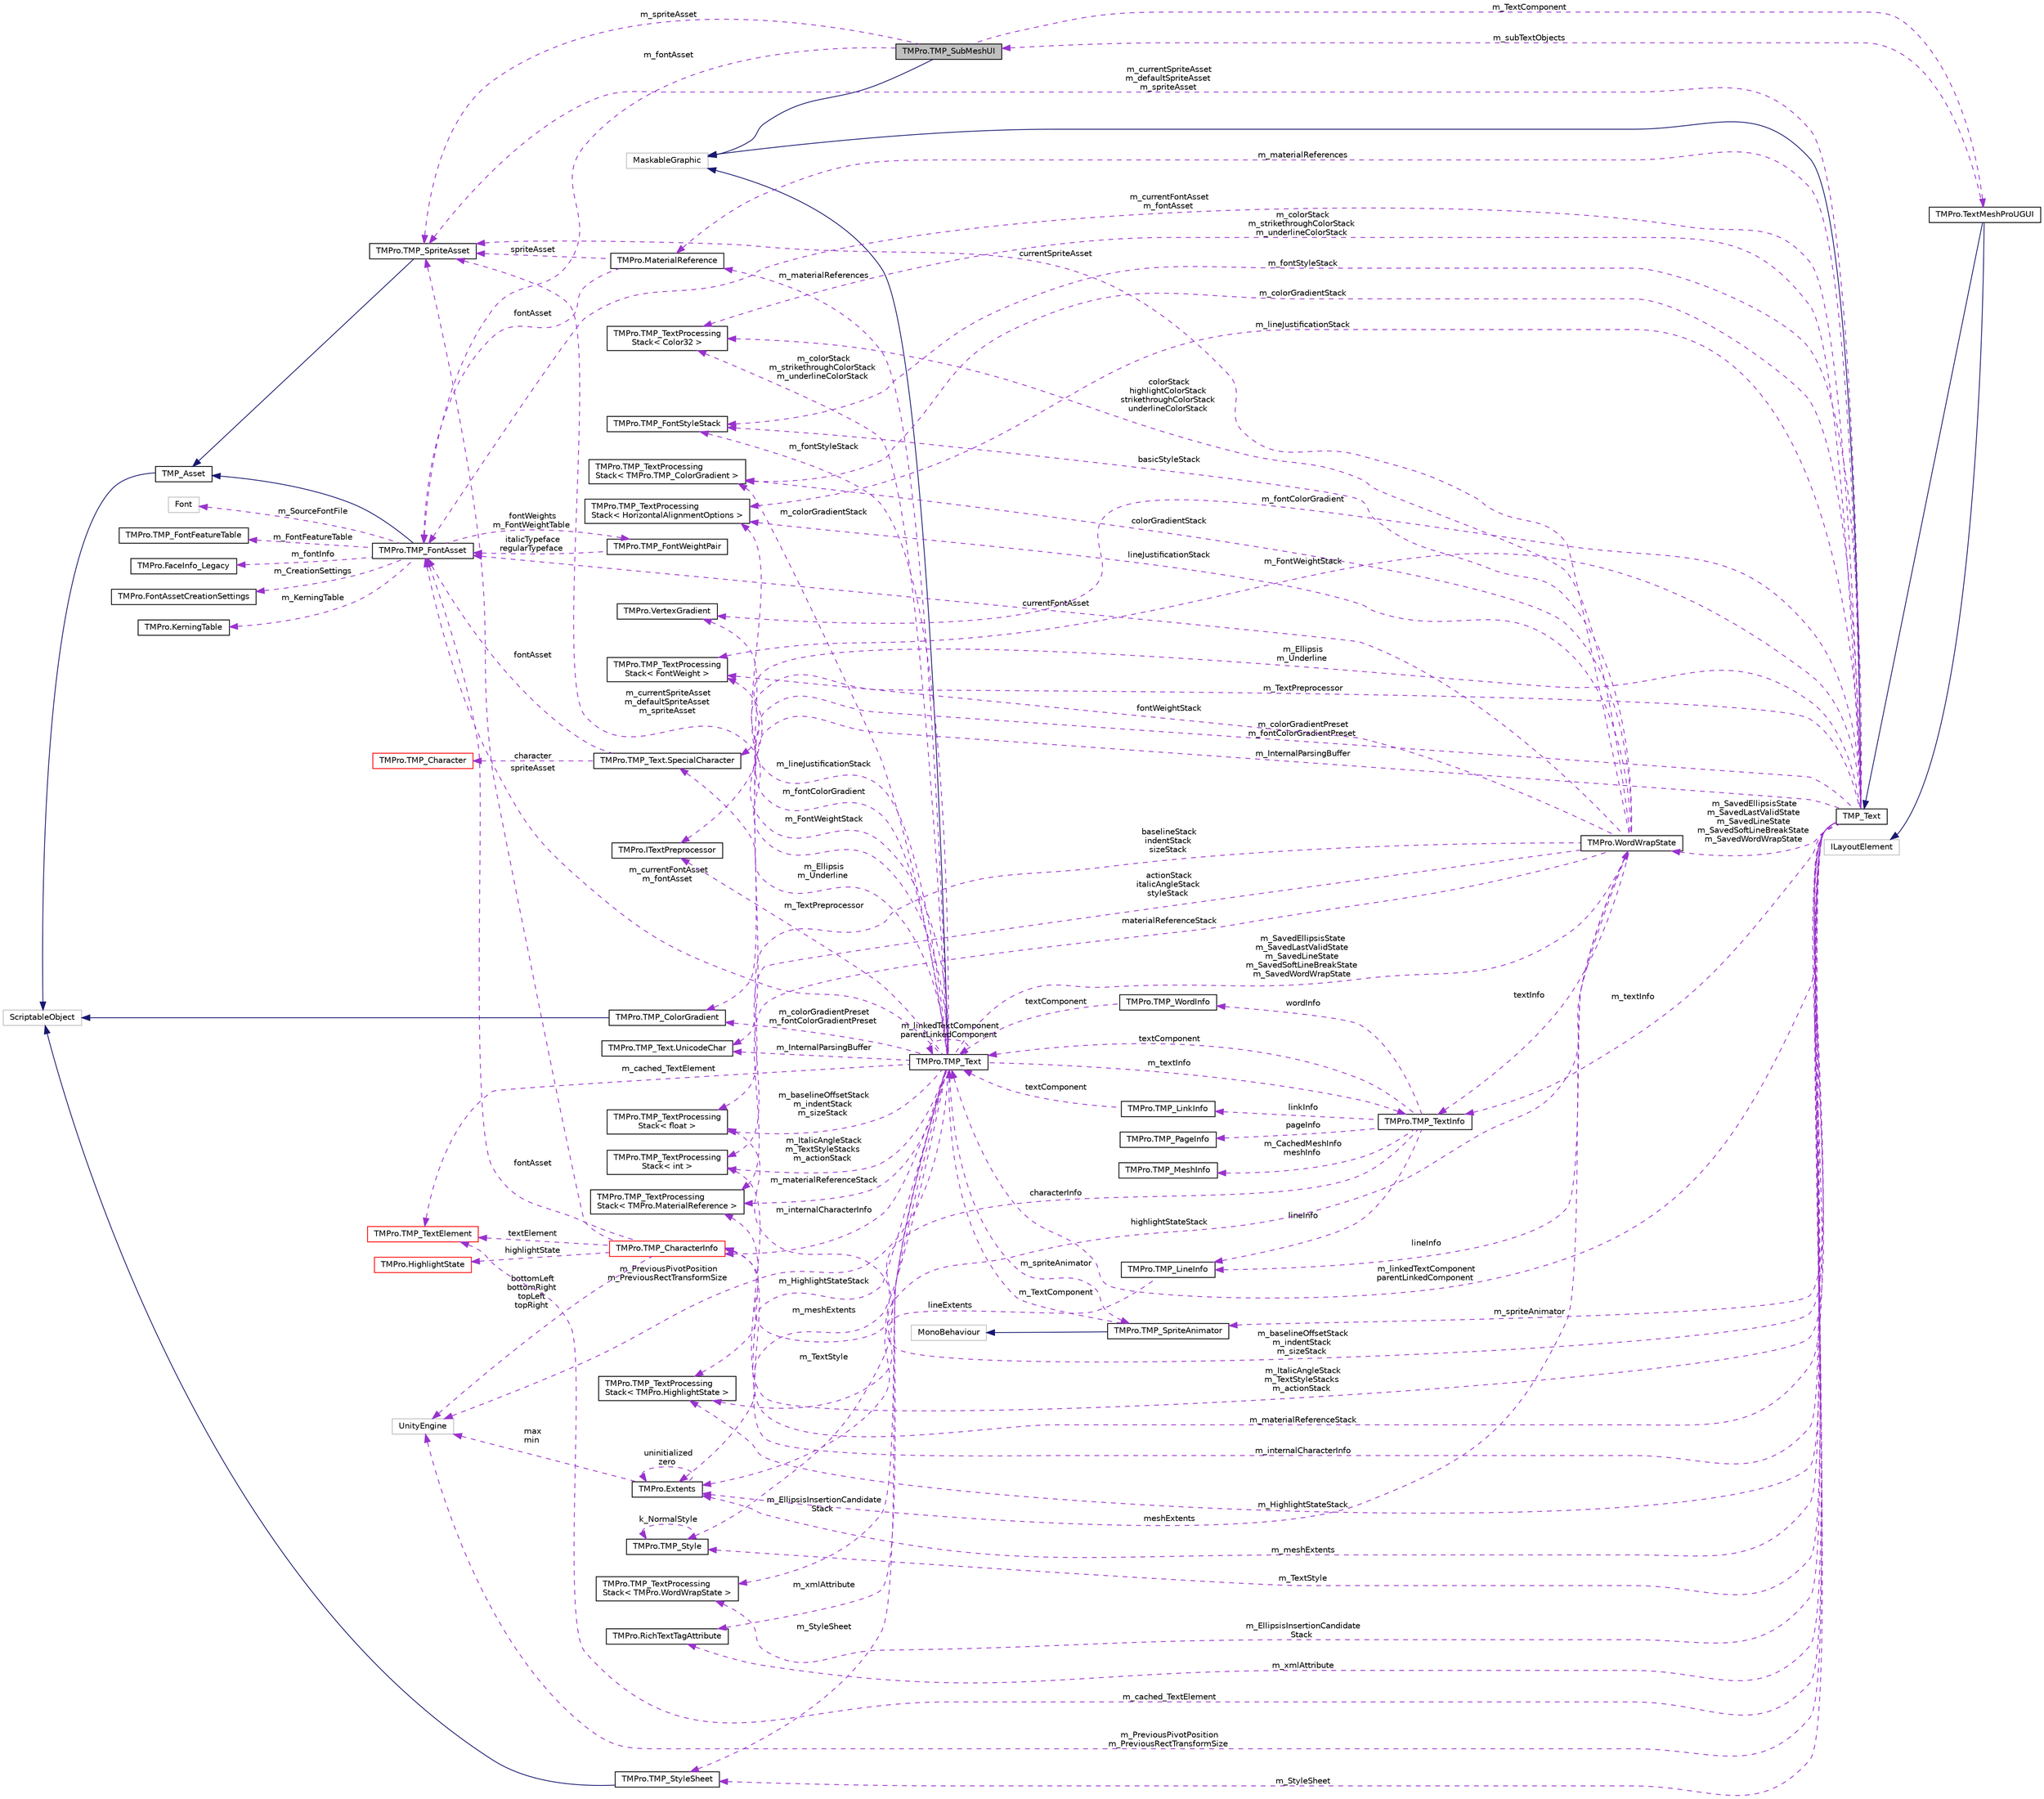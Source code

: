 digraph "TMPro.TMP_SubMeshUI"
{
 // LATEX_PDF_SIZE
  edge [fontname="Helvetica",fontsize="10",labelfontname="Helvetica",labelfontsize="10"];
  node [fontname="Helvetica",fontsize="10",shape=record];
  rankdir="LR";
  Node1 [label="TMPro.TMP_SubMeshUI",height=0.2,width=0.4,color="black", fillcolor="grey75", style="filled", fontcolor="black",tooltip=" "];
  Node2 -> Node1 [dir="back",color="midnightblue",fontsize="10",style="solid",fontname="Helvetica"];
  Node2 [label="MaskableGraphic",height=0.2,width=0.4,color="grey75", fillcolor="white", style="filled",tooltip=" "];
  Node3 -> Node1 [dir="back",color="darkorchid3",fontsize="10",style="dashed",label=" m_fontAsset" ,fontname="Helvetica"];
  Node3 [label="TMPro.TMP_FontAsset",height=0.2,width=0.4,color="black", fillcolor="white", style="filled",URL="$class_t_m_pro_1_1_t_m_p___font_asset.html",tooltip=" "];
  Node4 -> Node3 [dir="back",color="midnightblue",fontsize="10",style="solid",fontname="Helvetica"];
  Node4 [label="TMP_Asset",height=0.2,width=0.4,color="black", fillcolor="white", style="filled",URL="$class_t_m_pro_1_1_t_m_p___asset.html",tooltip=" "];
  Node5 -> Node4 [dir="back",color="midnightblue",fontsize="10",style="solid",fontname="Helvetica"];
  Node5 [label="ScriptableObject",height=0.2,width=0.4,color="grey75", fillcolor="white", style="filled",tooltip=" "];
  Node6 -> Node3 [dir="back",color="darkorchid3",fontsize="10",style="dashed",label=" m_CreationSettings" ,fontname="Helvetica"];
  Node6 [label="TMPro.FontAssetCreationSettings",height=0.2,width=0.4,color="black", fillcolor="white", style="filled",URL="$struct_t_m_pro_1_1_font_asset_creation_settings.html",tooltip=" "];
  Node7 -> Node3 [dir="back",color="darkorchid3",fontsize="10",style="dashed",label=" m_KerningTable" ,fontname="Helvetica"];
  Node7 [label="TMPro.KerningTable",height=0.2,width=0.4,color="black", fillcolor="white", style="filled",URL="$class_t_m_pro_1_1_kerning_table.html",tooltip=" "];
  Node8 -> Node3 [dir="back",color="darkorchid3",fontsize="10",style="dashed",label=" fontWeights\nm_FontWeightTable" ,fontname="Helvetica"];
  Node8 [label="TMPro.TMP_FontWeightPair",height=0.2,width=0.4,color="black", fillcolor="white", style="filled",URL="$struct_t_m_pro_1_1_t_m_p___font_weight_pair.html",tooltip="Contains the font assets for the regular and italic styles associated with a given font weight."];
  Node3 -> Node8 [dir="back",color="darkorchid3",fontsize="10",style="dashed",label=" italicTypeface\nregularTypeface" ,fontname="Helvetica"];
  Node9 -> Node3 [dir="back",color="darkorchid3",fontsize="10",style="dashed",label=" m_SourceFontFile" ,fontname="Helvetica"];
  Node9 [label="Font",height=0.2,width=0.4,color="grey75", fillcolor="white", style="filled",tooltip=" "];
  Node10 -> Node3 [dir="back",color="darkorchid3",fontsize="10",style="dashed",label=" m_FontFeatureTable" ,fontname="Helvetica"];
  Node10 [label="TMPro.TMP_FontFeatureTable",height=0.2,width=0.4,color="black", fillcolor="white", style="filled",URL="$class_t_m_pro_1_1_t_m_p___font_feature_table.html",tooltip="Table that contains the various font features available for the given font asset."];
  Node11 -> Node3 [dir="back",color="darkorchid3",fontsize="10",style="dashed",label=" m_fontInfo" ,fontname="Helvetica"];
  Node11 [label="TMPro.FaceInfo_Legacy",height=0.2,width=0.4,color="black", fillcolor="white", style="filled",URL="$class_t_m_pro_1_1_face_info___legacy.html",tooltip="Class that contains the basic information about the font."];
  Node12 -> Node1 [dir="back",color="darkorchid3",fontsize="10",style="dashed",label=" m_TextComponent" ,fontname="Helvetica"];
  Node12 [label="TMPro.TextMeshProUGUI",height=0.2,width=0.4,color="black", fillcolor="white", style="filled",URL="$class_t_m_pro_1_1_text_mesh_pro_u_g_u_i.html",tooltip=" "];
  Node13 -> Node12 [dir="back",color="midnightblue",fontsize="10",style="solid",fontname="Helvetica"];
  Node13 [label="TMP_Text",height=0.2,width=0.4,color="black", fillcolor="white", style="filled",URL="$class_t_m_pro_1_1_t_m_p___text.html",tooltip="Base class which contains common properties and functions shared between the TextMeshPro and TextMesh..."];
  Node2 -> Node13 [dir="back",color="midnightblue",fontsize="10",style="solid",fontname="Helvetica"];
  Node14 -> Node13 [dir="back",color="darkorchid3",fontsize="10",style="dashed",label=" m_fontStyleStack" ,fontname="Helvetica"];
  Node14 [label="TMPro.TMP_FontStyleStack",height=0.2,width=0.4,color="black", fillcolor="white", style="filled",URL="$struct_t_m_pro_1_1_t_m_p___font_style_stack.html",tooltip="Structure used to track basic XML tags which are binary (on / off)"];
  Node15 -> Node13 [dir="back",color="darkorchid3",fontsize="10",style="dashed",label=" m_colorGradientStack" ,fontname="Helvetica"];
  Node15 [label="TMPro.TMP_TextProcessing\lStack\< TMPro.TMP_ColorGradient \>",height=0.2,width=0.4,color="black", fillcolor="white", style="filled",URL="$struct_t_m_pro_1_1_t_m_p___text_processing_stack.html",tooltip=" "];
  Node16 -> Node13 [dir="back",color="darkorchid3",fontsize="10",style="dashed",label=" m_InternalParsingBuffer" ,fontname="Helvetica"];
  Node16 [label="TMPro.TMP_Text.UnicodeChar",height=0.2,width=0.4,color="black", fillcolor="white", style="filled",URL="$struct_t_m_pro_1_1_t_m_p___text_1_1_unicode_char.html",tooltip=" "];
  Node17 -> Node13 [dir="back",color="darkorchid3",fontsize="10",style="dashed",label=" m_lineJustificationStack" ,fontname="Helvetica"];
  Node17 [label="TMPro.TMP_TextProcessing\lStack\< HorizontalAlignmentOptions \>",height=0.2,width=0.4,color="black", fillcolor="white", style="filled",URL="$struct_t_m_pro_1_1_t_m_p___text_processing_stack.html",tooltip=" "];
  Node18 -> Node13 [dir="back",color="darkorchid3",fontsize="10",style="dashed",label=" m_materialReferences" ,fontname="Helvetica"];
  Node18 [label="TMPro.MaterialReference",height=0.2,width=0.4,color="black", fillcolor="white", style="filled",URL="$struct_t_m_pro_1_1_material_reference.html",tooltip=" "];
  Node3 -> Node18 [dir="back",color="darkorchid3",fontsize="10",style="dashed",label=" fontAsset" ,fontname="Helvetica"];
  Node19 -> Node18 [dir="back",color="darkorchid3",fontsize="10",style="dashed",label=" spriteAsset" ,fontname="Helvetica"];
  Node19 [label="TMPro.TMP_SpriteAsset",height=0.2,width=0.4,color="black", fillcolor="white", style="filled",URL="$class_t_m_pro_1_1_t_m_p___sprite_asset.html",tooltip=" "];
  Node4 -> Node19 [dir="back",color="midnightblue",fontsize="10",style="solid",fontname="Helvetica"];
  Node20 -> Node13 [dir="back",color="darkorchid3",fontsize="10",style="dashed",label=" m_textInfo" ,fontname="Helvetica"];
  Node20 [label="TMPro.TMP_TextInfo",height=0.2,width=0.4,color="black", fillcolor="white", style="filled",URL="$class_t_m_pro_1_1_t_m_p___text_info.html",tooltip="Class which contains information about every element contained within the text object."];
  Node21 -> Node20 [dir="back",color="darkorchid3",fontsize="10",style="dashed",label=" linkInfo" ,fontname="Helvetica"];
  Node21 [label="TMPro.TMP_LinkInfo",height=0.2,width=0.4,color="black", fillcolor="white", style="filled",URL="$struct_t_m_pro_1_1_t_m_p___link_info.html",tooltip="Structure containing information about individual links contained in the text object."];
  Node22 -> Node21 [dir="back",color="darkorchid3",fontsize="10",style="dashed",label=" textComponent" ,fontname="Helvetica"];
  Node22 [label="TMPro.TMP_Text",height=0.2,width=0.4,color="black", fillcolor="white", style="filled",URL="$class_t_m_pro_1_1_t_m_p___text.html",tooltip="Base class which contains common properties and functions shared between the TextMeshPro and TextMesh..."];
  Node2 -> Node22 [dir="back",color="midnightblue",fontsize="10",style="solid",fontname="Helvetica"];
  Node14 -> Node22 [dir="back",color="darkorchid3",fontsize="10",style="dashed",label=" m_fontStyleStack" ,fontname="Helvetica"];
  Node15 -> Node22 [dir="back",color="darkorchid3",fontsize="10",style="dashed",label=" m_colorGradientStack" ,fontname="Helvetica"];
  Node16 -> Node22 [dir="back",color="darkorchid3",fontsize="10",style="dashed",label=" m_InternalParsingBuffer" ,fontname="Helvetica"];
  Node17 -> Node22 [dir="back",color="darkorchid3",fontsize="10",style="dashed",label=" m_lineJustificationStack" ,fontname="Helvetica"];
  Node18 -> Node22 [dir="back",color="darkorchid3",fontsize="10",style="dashed",label=" m_materialReferences" ,fontname="Helvetica"];
  Node20 -> Node22 [dir="back",color="darkorchid3",fontsize="10",style="dashed",label=" m_textInfo" ,fontname="Helvetica"];
  Node23 -> Node22 [dir="back",color="darkorchid3",fontsize="10",style="dashed",label=" m_meshExtents" ,fontname="Helvetica"];
  Node23 [label="TMPro.Extents",height=0.2,width=0.4,color="black", fillcolor="white", style="filled",URL="$struct_t_m_pro_1_1_extents.html",tooltip=" "];
  Node23 -> Node23 [dir="back",color="darkorchid3",fontsize="10",style="dashed",label=" uninitialized\nzero" ,fontname="Helvetica"];
  Node24 -> Node23 [dir="back",color="darkorchid3",fontsize="10",style="dashed",label=" max\nmin" ,fontname="Helvetica"];
  Node24 [label="UnityEngine",height=0.2,width=0.4,color="grey75", fillcolor="white", style="filled",tooltip=" "];
  Node3 -> Node22 [dir="back",color="darkorchid3",fontsize="10",style="dashed",label=" m_currentFontAsset\nm_fontAsset" ,fontname="Helvetica"];
  Node24 -> Node22 [dir="back",color="darkorchid3",fontsize="10",style="dashed",label=" m_PreviousPivotPosition\nm_PreviousRectTransformSize" ,fontname="Helvetica"];
  Node25 -> Node22 [dir="back",color="darkorchid3",fontsize="10",style="dashed",label=" m_StyleSheet" ,fontname="Helvetica"];
  Node25 [label="TMPro.TMP_StyleSheet",height=0.2,width=0.4,color="black", fillcolor="white", style="filled",URL="$class_t_m_pro_1_1_t_m_p___style_sheet.html",tooltip=" "];
  Node5 -> Node25 [dir="back",color="midnightblue",fontsize="10",style="solid",fontname="Helvetica"];
  Node26 -> Node22 [dir="back",color="darkorchid3",fontsize="10",style="dashed",label=" m_fontColorGradient" ,fontname="Helvetica"];
  Node26 [label="TMPro.VertexGradient",height=0.2,width=0.4,color="black", fillcolor="white", style="filled",URL="$struct_t_m_pro_1_1_vertex_gradient.html",tooltip="TMP custom data type to represent 32 bit characters."];
  Node27 -> Node22 [dir="back",color="darkorchid3",fontsize="10",style="dashed",label=" m_Ellipsis\nm_Underline" ,fontname="Helvetica"];
  Node27 [label="TMPro.TMP_Text.SpecialCharacter",height=0.2,width=0.4,color="black", fillcolor="white", style="filled",URL="$struct_t_m_pro_1_1_t_m_p___text_1_1_special_character.html",tooltip=" "];
  Node3 -> Node27 [dir="back",color="darkorchid3",fontsize="10",style="dashed",label=" fontAsset" ,fontname="Helvetica"];
  Node28 -> Node27 [dir="back",color="darkorchid3",fontsize="10",style="dashed",label=" character" ,fontname="Helvetica"];
  Node28 [label="TMPro.TMP_Character",height=0.2,width=0.4,color="red", fillcolor="white", style="filled",URL="$class_t_m_pro_1_1_t_m_p___character.html",tooltip="A basic element of text."];
  Node22 -> Node22 [dir="back",color="darkorchid3",fontsize="10",style="dashed",label=" m_linkedTextComponent\nparentLinkedComponent" ,fontname="Helvetica"];
  Node31 -> Node22 [dir="back",color="darkorchid3",fontsize="10",style="dashed",label=" m_TextPreprocessor" ,fontname="Helvetica"];
  Node31 [label="TMPro.ITextPreprocessor",height=0.2,width=0.4,color="black", fillcolor="white", style="filled",URL="$interface_t_m_pro_1_1_i_text_preprocessor.html",tooltip="Interface used for preprocessing and shaping of text."];
  Node32 -> Node22 [dir="back",color="darkorchid3",fontsize="10",style="dashed",label=" m_colorStack\nm_strikethroughColorStack\nm_underlineColorStack" ,fontname="Helvetica"];
  Node32 [label="TMPro.TMP_TextProcessing\lStack\< Color32 \>",height=0.2,width=0.4,color="black", fillcolor="white", style="filled",URL="$struct_t_m_pro_1_1_t_m_p___text_processing_stack.html",tooltip=" "];
  Node33 -> Node22 [dir="back",color="darkorchid3",fontsize="10",style="dashed",label=" m_colorGradientPreset\nm_fontColorGradientPreset" ,fontname="Helvetica"];
  Node33 [label="TMPro.TMP_ColorGradient",height=0.2,width=0.4,color="black", fillcolor="white", style="filled",URL="$class_t_m_pro_1_1_t_m_p___color_gradient.html",tooltip=" "];
  Node5 -> Node33 [dir="back",color="midnightblue",fontsize="10",style="solid",fontname="Helvetica"];
  Node34 -> Node22 [dir="back",color="darkorchid3",fontsize="10",style="dashed",label=" m_spriteAnimator" ,fontname="Helvetica"];
  Node34 [label="TMPro.TMP_SpriteAnimator",height=0.2,width=0.4,color="black", fillcolor="white", style="filled",URL="$class_t_m_pro_1_1_t_m_p___sprite_animator.html",tooltip=" "];
  Node35 -> Node34 [dir="back",color="midnightblue",fontsize="10",style="solid",fontname="Helvetica"];
  Node35 [label="MonoBehaviour",height=0.2,width=0.4,color="grey75", fillcolor="white", style="filled",tooltip=" "];
  Node22 -> Node34 [dir="back",color="darkorchid3",fontsize="10",style="dashed",label=" m_TextComponent" ,fontname="Helvetica"];
  Node36 -> Node22 [dir="back",color="darkorchid3",fontsize="10",style="dashed",label=" m_FontWeightStack" ,fontname="Helvetica"];
  Node36 [label="TMPro.TMP_TextProcessing\lStack\< FontWeight \>",height=0.2,width=0.4,color="black", fillcolor="white", style="filled",URL="$struct_t_m_pro_1_1_t_m_p___text_processing_stack.html",tooltip=" "];
  Node37 -> Node22 [dir="back",color="darkorchid3",fontsize="10",style="dashed",label=" m_baselineOffsetStack\nm_indentStack\nm_sizeStack" ,fontname="Helvetica"];
  Node37 [label="TMPro.TMP_TextProcessing\lStack\< float \>",height=0.2,width=0.4,color="black", fillcolor="white", style="filled",URL="$struct_t_m_pro_1_1_t_m_p___text_processing_stack.html",tooltip=" "];
  Node38 -> Node22 [dir="back",color="darkorchid3",fontsize="10",style="dashed",label=" m_ItalicAngleStack\nm_TextStyleStacks\nm_actionStack" ,fontname="Helvetica"];
  Node38 [label="TMPro.TMP_TextProcessing\lStack\< int \>",height=0.2,width=0.4,color="black", fillcolor="white", style="filled",URL="$struct_t_m_pro_1_1_t_m_p___text_processing_stack.html",tooltip=" "];
  Node39 -> Node22 [dir="back",color="darkorchid3",fontsize="10",style="dashed",label=" m_SavedEllipsisState\nm_SavedLastValidState\nm_SavedLineState\nm_SavedSoftLineBreakState\nm_SavedWordWrapState" ,fontname="Helvetica"];
  Node39 [label="TMPro.WordWrapState",height=0.2,width=0.4,color="black", fillcolor="white", style="filled",URL="$struct_t_m_pro_1_1_word_wrap_state.html",tooltip=" "];
  Node14 -> Node39 [dir="back",color="darkorchid3",fontsize="10",style="dashed",label=" basicStyleStack" ,fontname="Helvetica"];
  Node17 -> Node39 [dir="back",color="darkorchid3",fontsize="10",style="dashed",label=" lineJustificationStack" ,fontname="Helvetica"];
  Node15 -> Node39 [dir="back",color="darkorchid3",fontsize="10",style="dashed",label=" colorGradientStack" ,fontname="Helvetica"];
  Node40 -> Node39 [dir="back",color="darkorchid3",fontsize="10",style="dashed",label=" lineInfo" ,fontname="Helvetica"];
  Node40 [label="TMPro.TMP_LineInfo",height=0.2,width=0.4,color="black", fillcolor="white", style="filled",URL="$struct_t_m_pro_1_1_t_m_p___line_info.html",tooltip="Structure which contains information about the individual lines of text."];
  Node23 -> Node40 [dir="back",color="darkorchid3",fontsize="10",style="dashed",label=" lineExtents" ,fontname="Helvetica"];
  Node20 -> Node39 [dir="back",color="darkorchid3",fontsize="10",style="dashed",label=" textInfo" ,fontname="Helvetica"];
  Node23 -> Node39 [dir="back",color="darkorchid3",fontsize="10",style="dashed",label=" meshExtents" ,fontname="Helvetica"];
  Node3 -> Node39 [dir="back",color="darkorchid3",fontsize="10",style="dashed",label=" currentFontAsset" ,fontname="Helvetica"];
  Node32 -> Node39 [dir="back",color="darkorchid3",fontsize="10",style="dashed",label=" colorStack\nhighlightColorStack\nstrikethroughColorStack\nunderlineColorStack" ,fontname="Helvetica"];
  Node36 -> Node39 [dir="back",color="darkorchid3",fontsize="10",style="dashed",label=" fontWeightStack" ,fontname="Helvetica"];
  Node37 -> Node39 [dir="back",color="darkorchid3",fontsize="10",style="dashed",label=" baselineStack\nindentStack\nsizeStack" ,fontname="Helvetica"];
  Node41 -> Node39 [dir="back",color="darkorchid3",fontsize="10",style="dashed",label=" materialReferenceStack" ,fontname="Helvetica"];
  Node41 [label="TMPro.TMP_TextProcessing\lStack\< TMPro.MaterialReference \>",height=0.2,width=0.4,color="black", fillcolor="white", style="filled",URL="$struct_t_m_pro_1_1_t_m_p___text_processing_stack.html",tooltip=" "];
  Node38 -> Node39 [dir="back",color="darkorchid3",fontsize="10",style="dashed",label=" actionStack\nitalicAngleStack\nstyleStack" ,fontname="Helvetica"];
  Node42 -> Node39 [dir="back",color="darkorchid3",fontsize="10",style="dashed",label=" highlightStateStack" ,fontname="Helvetica"];
  Node42 [label="TMPro.TMP_TextProcessing\lStack\< TMPro.HighlightState \>",height=0.2,width=0.4,color="black", fillcolor="white", style="filled",URL="$struct_t_m_pro_1_1_t_m_p___text_processing_stack.html",tooltip=" "];
  Node19 -> Node39 [dir="back",color="darkorchid3",fontsize="10",style="dashed",label=" currentSpriteAsset" ,fontname="Helvetica"];
  Node41 -> Node22 [dir="back",color="darkorchid3",fontsize="10",style="dashed",label=" m_materialReferenceStack" ,fontname="Helvetica"];
  Node42 -> Node22 [dir="back",color="darkorchid3",fontsize="10",style="dashed",label=" m_HighlightStateStack" ,fontname="Helvetica"];
  Node43 -> Node22 [dir="back",color="darkorchid3",fontsize="10",style="dashed",label=" m_EllipsisInsertionCandidate\lStack" ,fontname="Helvetica"];
  Node43 [label="TMPro.TMP_TextProcessing\lStack\< TMPro.WordWrapState \>",height=0.2,width=0.4,color="black", fillcolor="white", style="filled",URL="$struct_t_m_pro_1_1_t_m_p___text_processing_stack.html",tooltip=" "];
  Node44 -> Node22 [dir="back",color="darkorchid3",fontsize="10",style="dashed",label=" m_xmlAttribute" ,fontname="Helvetica"];
  Node44 [label="TMPro.RichTextTagAttribute",height=0.2,width=0.4,color="black", fillcolor="white", style="filled",URL="$struct_t_m_pro_1_1_rich_text_tag_attribute.html",tooltip=" "];
  Node45 -> Node22 [dir="back",color="darkorchid3",fontsize="10",style="dashed",label=" m_internalCharacterInfo" ,fontname="Helvetica"];
  Node45 [label="TMPro.TMP_CharacterInfo",height=0.2,width=0.4,color="red", fillcolor="white", style="filled",URL="$struct_t_m_pro_1_1_t_m_p___character_info.html",tooltip="Structure containing information about individual text elements (character or sprites)."];
  Node3 -> Node45 [dir="back",color="darkorchid3",fontsize="10",style="dashed",label=" fontAsset" ,fontname="Helvetica"];
  Node24 -> Node45 [dir="back",color="darkorchid3",fontsize="10",style="dashed",label=" bottomLeft\nbottomRight\ntopLeft\ntopRight" ,fontname="Helvetica"];
  Node46 -> Node45 [dir="back",color="darkorchid3",fontsize="10",style="dashed",label=" highlightState" ,fontname="Helvetica"];
  Node46 [label="TMPro.HighlightState",height=0.2,width=0.4,color="red", fillcolor="white", style="filled",URL="$struct_t_m_pro_1_1_highlight_state.html",tooltip=" "];
  Node19 -> Node45 [dir="back",color="darkorchid3",fontsize="10",style="dashed",label=" spriteAsset" ,fontname="Helvetica"];
  Node49 -> Node45 [dir="back",color="darkorchid3",fontsize="10",style="dashed",label=" textElement" ,fontname="Helvetica"];
  Node49 [label="TMPro.TMP_TextElement",height=0.2,width=0.4,color="red", fillcolor="white", style="filled",URL="$class_t_m_pro_1_1_t_m_p___text_element.html",tooltip="Base class for all text elements like Character and SpriteCharacter."];
  Node49 -> Node22 [dir="back",color="darkorchid3",fontsize="10",style="dashed",label=" m_cached_TextElement" ,fontname="Helvetica"];
  Node50 -> Node22 [dir="back",color="darkorchid3",fontsize="10",style="dashed",label=" m_TextStyle" ,fontname="Helvetica"];
  Node50 [label="TMPro.TMP_Style",height=0.2,width=0.4,color="black", fillcolor="white", style="filled",URL="$class_t_m_pro_1_1_t_m_p___style.html",tooltip=" "];
  Node50 -> Node50 [dir="back",color="darkorchid3",fontsize="10",style="dashed",label=" k_NormalStyle" ,fontname="Helvetica"];
  Node19 -> Node22 [dir="back",color="darkorchid3",fontsize="10",style="dashed",label=" m_currentSpriteAsset\nm_defaultSpriteAsset\nm_spriteAsset" ,fontname="Helvetica"];
  Node51 -> Node20 [dir="back",color="darkorchid3",fontsize="10",style="dashed",label=" pageInfo" ,fontname="Helvetica"];
  Node51 [label="TMPro.TMP_PageInfo",height=0.2,width=0.4,color="black", fillcolor="white", style="filled",URL="$struct_t_m_pro_1_1_t_m_p___page_info.html",tooltip=" "];
  Node40 -> Node20 [dir="back",color="darkorchid3",fontsize="10",style="dashed",label=" lineInfo" ,fontname="Helvetica"];
  Node22 -> Node20 [dir="back",color="darkorchid3",fontsize="10",style="dashed",label=" textComponent" ,fontname="Helvetica"];
  Node52 -> Node20 [dir="back",color="darkorchid3",fontsize="10",style="dashed",label=" m_CachedMeshInfo\nmeshInfo" ,fontname="Helvetica"];
  Node52 [label="TMPro.TMP_MeshInfo",height=0.2,width=0.4,color="black", fillcolor="white", style="filled",URL="$struct_t_m_pro_1_1_t_m_p___mesh_info.html",tooltip="Structure which contains the vertex attributes (geometry) of the text object."];
  Node53 -> Node20 [dir="back",color="darkorchid3",fontsize="10",style="dashed",label=" wordInfo" ,fontname="Helvetica"];
  Node53 [label="TMPro.TMP_WordInfo",height=0.2,width=0.4,color="black", fillcolor="white", style="filled",URL="$struct_t_m_pro_1_1_t_m_p___word_info.html",tooltip="Structure containing information about the individual words contained in the text object."];
  Node22 -> Node53 [dir="back",color="darkorchid3",fontsize="10",style="dashed",label=" textComponent" ,fontname="Helvetica"];
  Node45 -> Node20 [dir="back",color="darkorchid3",fontsize="10",style="dashed",label=" characterInfo" ,fontname="Helvetica"];
  Node23 -> Node13 [dir="back",color="darkorchid3",fontsize="10",style="dashed",label=" m_meshExtents" ,fontname="Helvetica"];
  Node3 -> Node13 [dir="back",color="darkorchid3",fontsize="10",style="dashed",label=" m_currentFontAsset\nm_fontAsset" ,fontname="Helvetica"];
  Node24 -> Node13 [dir="back",color="darkorchid3",fontsize="10",style="dashed",label=" m_PreviousPivotPosition\nm_PreviousRectTransformSize" ,fontname="Helvetica"];
  Node25 -> Node13 [dir="back",color="darkorchid3",fontsize="10",style="dashed",label=" m_StyleSheet" ,fontname="Helvetica"];
  Node26 -> Node13 [dir="back",color="darkorchid3",fontsize="10",style="dashed",label=" m_fontColorGradient" ,fontname="Helvetica"];
  Node27 -> Node13 [dir="back",color="darkorchid3",fontsize="10",style="dashed",label=" m_Ellipsis\nm_Underline" ,fontname="Helvetica"];
  Node22 -> Node13 [dir="back",color="darkorchid3",fontsize="10",style="dashed",label=" m_linkedTextComponent\nparentLinkedComponent" ,fontname="Helvetica"];
  Node31 -> Node13 [dir="back",color="darkorchid3",fontsize="10",style="dashed",label=" m_TextPreprocessor" ,fontname="Helvetica"];
  Node32 -> Node13 [dir="back",color="darkorchid3",fontsize="10",style="dashed",label=" m_colorStack\nm_strikethroughColorStack\nm_underlineColorStack" ,fontname="Helvetica"];
  Node33 -> Node13 [dir="back",color="darkorchid3",fontsize="10",style="dashed",label=" m_colorGradientPreset\nm_fontColorGradientPreset" ,fontname="Helvetica"];
  Node34 -> Node13 [dir="back",color="darkorchid3",fontsize="10",style="dashed",label=" m_spriteAnimator" ,fontname="Helvetica"];
  Node36 -> Node13 [dir="back",color="darkorchid3",fontsize="10",style="dashed",label=" m_FontWeightStack" ,fontname="Helvetica"];
  Node37 -> Node13 [dir="back",color="darkorchid3",fontsize="10",style="dashed",label=" m_baselineOffsetStack\nm_indentStack\nm_sizeStack" ,fontname="Helvetica"];
  Node38 -> Node13 [dir="back",color="darkorchid3",fontsize="10",style="dashed",label=" m_ItalicAngleStack\nm_TextStyleStacks\nm_actionStack" ,fontname="Helvetica"];
  Node39 -> Node13 [dir="back",color="darkorchid3",fontsize="10",style="dashed",label=" m_SavedEllipsisState\nm_SavedLastValidState\nm_SavedLineState\nm_SavedSoftLineBreakState\nm_SavedWordWrapState" ,fontname="Helvetica"];
  Node41 -> Node13 [dir="back",color="darkorchid3",fontsize="10",style="dashed",label=" m_materialReferenceStack" ,fontname="Helvetica"];
  Node42 -> Node13 [dir="back",color="darkorchid3",fontsize="10",style="dashed",label=" m_HighlightStateStack" ,fontname="Helvetica"];
  Node43 -> Node13 [dir="back",color="darkorchid3",fontsize="10",style="dashed",label=" m_EllipsisInsertionCandidate\lStack" ,fontname="Helvetica"];
  Node44 -> Node13 [dir="back",color="darkorchid3",fontsize="10",style="dashed",label=" m_xmlAttribute" ,fontname="Helvetica"];
  Node45 -> Node13 [dir="back",color="darkorchid3",fontsize="10",style="dashed",label=" m_internalCharacterInfo" ,fontname="Helvetica"];
  Node49 -> Node13 [dir="back",color="darkorchid3",fontsize="10",style="dashed",label=" m_cached_TextElement" ,fontname="Helvetica"];
  Node50 -> Node13 [dir="back",color="darkorchid3",fontsize="10",style="dashed",label=" m_TextStyle" ,fontname="Helvetica"];
  Node19 -> Node13 [dir="back",color="darkorchid3",fontsize="10",style="dashed",label=" m_currentSpriteAsset\nm_defaultSpriteAsset\nm_spriteAsset" ,fontname="Helvetica"];
  Node54 -> Node12 [dir="back",color="midnightblue",fontsize="10",style="solid",fontname="Helvetica"];
  Node54 [label="ILayoutElement",height=0.2,width=0.4,color="grey75", fillcolor="white", style="filled",tooltip=" "];
  Node1 -> Node12 [dir="back",color="darkorchid3",fontsize="10",style="dashed",label=" m_subTextObjects" ,fontname="Helvetica"];
  Node19 -> Node1 [dir="back",color="darkorchid3",fontsize="10",style="dashed",label=" m_spriteAsset" ,fontname="Helvetica"];
}
